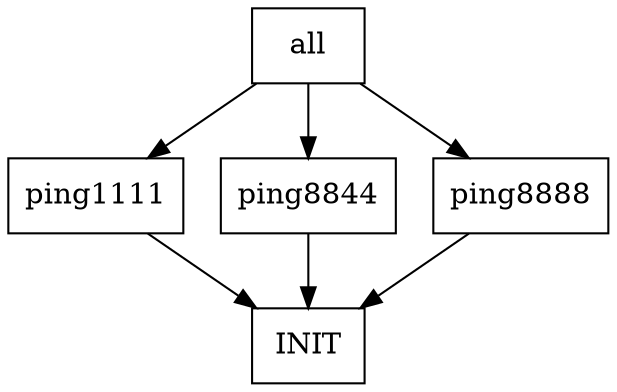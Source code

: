 
digraph {

	// Generated automatically by makbet heads/master-0-g351d0e3
	// Generation date: Sat 08 Aug 2020 10:58:34 PM CEST
	// Input: /home/user/makbet/examples/03.ping-dns-servers/Makefile

	node [shape=box];

	"all" -> "ping1111";
	"all" -> "ping8844";
	"all" -> "ping8888";

	"INIT";

	"ping1111" -> "INIT";

	"ping8844" -> "INIT";

	"ping8888" -> "INIT";


	// End of file

}

